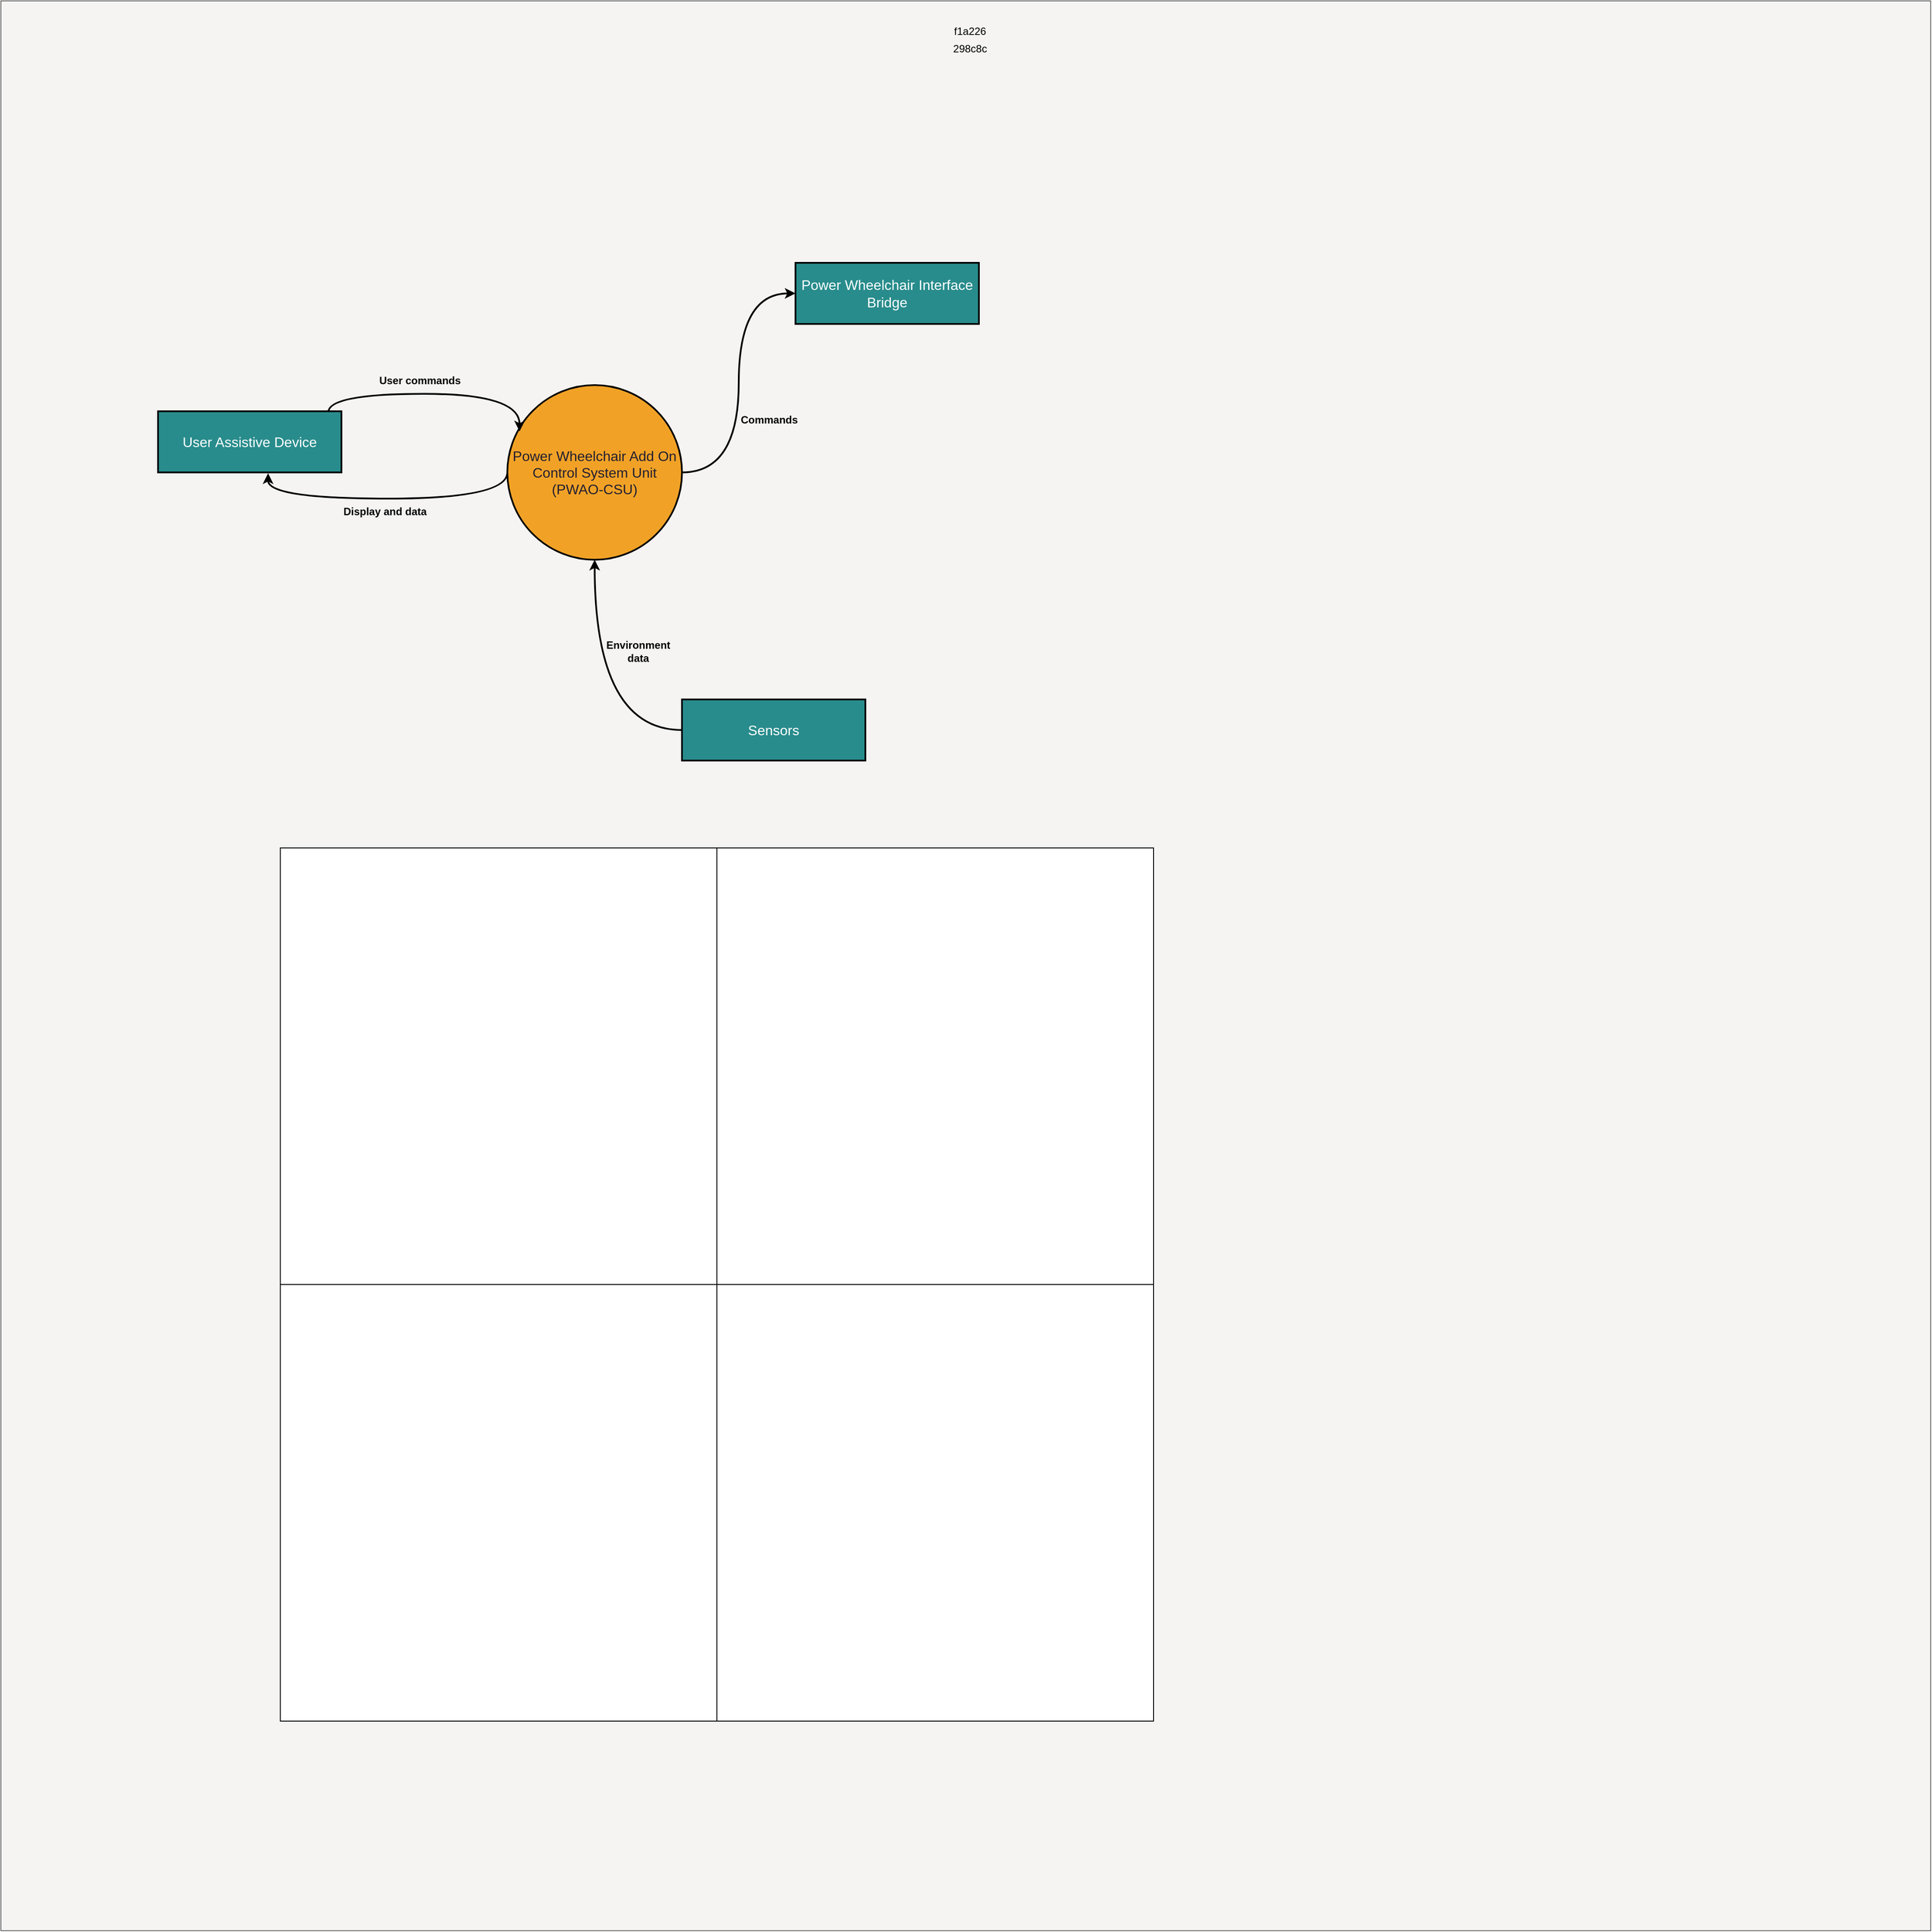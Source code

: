 <mxfile version="23.1.5" type="github">
  <diagram name="Page-1" id="ImSF_Tm52LE-eaf7d4YP">
    <mxGraphModel dx="2899" dy="926" grid="1" gridSize="10" guides="1" tooltips="1" connect="1" arrows="1" fold="1" page="1" pageScale="1" pageWidth="850" pageHeight="1100" math="0" shadow="0">
      <root>
        <mxCell id="0" />
        <mxCell id="1" parent="0" />
        <mxCell id="tSgeBU9OXBz5vfGmYwda-1" value="" style="whiteSpace=wrap;html=1;aspect=fixed;fillColor=#F5F4F3;strokeColor=#666666;fontColor=#333333;" vertex="1" parent="1">
          <mxGeometry x="-400" y="80" width="2210" height="2210" as="geometry" />
        </mxCell>
        <mxCell id="tSgeBU9OXBz5vfGmYwda-2" style="edgeStyle=orthogonalEdgeStyle;rounded=0;orthogonalLoop=1;jettySize=auto;html=1;entryX=0;entryY=0.5;entryDx=0;entryDy=0;curved=1;strokeWidth=2;" edge="1" parent="1" source="tSgeBU9OXBz5vfGmYwda-3" target="tSgeBU9OXBz5vfGmYwda-10">
          <mxGeometry relative="1" as="geometry" />
        </mxCell>
        <mxCell id="tSgeBU9OXBz5vfGmYwda-3" value="&lt;font color=&quot;#241f31&quot; style=&quot;font-size: 16px;&quot;&gt;Power Wheelchair Add On&lt;br&gt;Control System Unit (PWAO-CSU)&lt;/font&gt;" style="ellipse;whiteSpace=wrap;html=1;aspect=fixed;fillColor=#f1a226;strokeColor=#000000;strokeWidth=2;" vertex="1" parent="1">
          <mxGeometry x="180" y="520" width="200" height="200" as="geometry" />
        </mxCell>
        <mxCell id="tSgeBU9OXBz5vfGmYwda-4" value="f1a226" style="text;html=1;align=center;verticalAlign=middle;whiteSpace=wrap;rounded=0;" vertex="1" parent="1">
          <mxGeometry x="680" y="100" width="60" height="30" as="geometry" />
        </mxCell>
        <mxCell id="tSgeBU9OXBz5vfGmYwda-5" value="298c8c" style="text;html=1;align=center;verticalAlign=middle;whiteSpace=wrap;rounded=0;" vertex="1" parent="1">
          <mxGeometry x="680" y="120" width="60" height="30" as="geometry" />
        </mxCell>
        <mxCell id="tSgeBU9OXBz5vfGmYwda-6" style="edgeStyle=orthogonalEdgeStyle;rounded=0;orthogonalLoop=1;jettySize=auto;html=1;curved=1;exitX=0.929;exitY=0.014;exitDx=0;exitDy=0;exitPerimeter=0;entryX=0.07;entryY=0.265;entryDx=0;entryDy=0;entryPerimeter=0;strokeWidth=2;" edge="1" parent="1" source="tSgeBU9OXBz5vfGmYwda-7" target="tSgeBU9OXBz5vfGmYwda-3">
          <mxGeometry relative="1" as="geometry">
            <Array as="points">
              <mxPoint x="-25" y="530" />
              <mxPoint x="194" y="530" />
            </Array>
          </mxGeometry>
        </mxCell>
        <mxCell id="tSgeBU9OXBz5vfGmYwda-7" value="&lt;font style=&quot;font-size: 16px;&quot; color=&quot;#ffffff&quot;&gt;User Assistive Device&lt;br&gt;&lt;/font&gt;" style="rounded=0;whiteSpace=wrap;html=1;fillColor=#298c8c;strokeWidth=2;" vertex="1" parent="1">
          <mxGeometry x="-220" y="550" width="210" height="70" as="geometry" />
        </mxCell>
        <mxCell id="tSgeBU9OXBz5vfGmYwda-8" style="edgeStyle=orthogonalEdgeStyle;rounded=0;orthogonalLoop=1;jettySize=auto;html=1;curved=1;strokeWidth=2;" edge="1" parent="1" source="tSgeBU9OXBz5vfGmYwda-9" target="tSgeBU9OXBz5vfGmYwda-3">
          <mxGeometry relative="1" as="geometry">
            <Array as="points">
              <mxPoint x="280" y="915" />
            </Array>
          </mxGeometry>
        </mxCell>
        <mxCell id="tSgeBU9OXBz5vfGmYwda-9" value="&lt;font style=&quot;font-size: 16px;&quot; color=&quot;#ffffff&quot;&gt;Sensors&lt;/font&gt;" style="rounded=0;whiteSpace=wrap;html=1;fillColor=#298c8c;strokeWidth=2;" vertex="1" parent="1">
          <mxGeometry x="380" y="880" width="210" height="70" as="geometry" />
        </mxCell>
        <mxCell id="tSgeBU9OXBz5vfGmYwda-10" value="&lt;font style=&quot;font-size: 16px;&quot; color=&quot;#ffffff&quot;&gt;Power Wheelchair Interface Bridge&lt;br&gt;&lt;/font&gt;" style="rounded=0;whiteSpace=wrap;html=1;fillColor=#298c8c;strokeWidth=2;" vertex="1" parent="1">
          <mxGeometry x="510" y="380" width="210" height="70" as="geometry" />
        </mxCell>
        <mxCell id="tSgeBU9OXBz5vfGmYwda-11" style="edgeStyle=orthogonalEdgeStyle;rounded=0;orthogonalLoop=1;jettySize=auto;html=1;exitX=0;exitY=0.5;exitDx=0;exitDy=0;entryX=0.6;entryY=1.014;entryDx=0;entryDy=0;entryPerimeter=0;curved=1;strokeWidth=2;" edge="1" parent="1" source="tSgeBU9OXBz5vfGmYwda-3" target="tSgeBU9OXBz5vfGmYwda-7">
          <mxGeometry relative="1" as="geometry">
            <Array as="points">
              <mxPoint x="180" y="650" />
              <mxPoint x="-94" y="650" />
            </Array>
          </mxGeometry>
        </mxCell>
        <mxCell id="tSgeBU9OXBz5vfGmYwda-12" value="&lt;b&gt;User commands&lt;br&gt;&lt;/b&gt;" style="text;html=1;align=center;verticalAlign=middle;whiteSpace=wrap;rounded=0;" vertex="1" parent="1">
          <mxGeometry x="30" y="500" width="100" height="30" as="geometry" />
        </mxCell>
        <mxCell id="tSgeBU9OXBz5vfGmYwda-13" value="&lt;b&gt;Display and data&lt;br&gt;&lt;/b&gt;" style="text;html=1;align=center;verticalAlign=middle;whiteSpace=wrap;rounded=0;" vertex="1" parent="1">
          <mxGeometry x="-10" y="650" width="100" height="30" as="geometry" />
        </mxCell>
        <mxCell id="tSgeBU9OXBz5vfGmYwda-14" value="&lt;b&gt;Environment data&lt;br&gt;&lt;/b&gt;" style="text;html=1;align=center;verticalAlign=middle;whiteSpace=wrap;rounded=0;" vertex="1" parent="1">
          <mxGeometry x="280" y="810" width="100" height="30" as="geometry" />
        </mxCell>
        <mxCell id="tSgeBU9OXBz5vfGmYwda-15" value="&lt;b&gt;Commands&lt;/b&gt;" style="text;html=1;align=center;verticalAlign=middle;whiteSpace=wrap;rounded=0;" vertex="1" parent="1">
          <mxGeometry x="430" y="545" width="100" height="30" as="geometry" />
        </mxCell>
        <mxCell id="tSgeBU9OXBz5vfGmYwda-16" value="" style="whiteSpace=wrap;html=1;aspect=fixed;" vertex="1" parent="1">
          <mxGeometry x="-80" y="1050" width="500" height="500" as="geometry" />
        </mxCell>
        <mxCell id="tSgeBU9OXBz5vfGmYwda-17" value="" style="whiteSpace=wrap;html=1;aspect=fixed;" vertex="1" parent="1">
          <mxGeometry x="420" y="1050" width="500" height="500" as="geometry" />
        </mxCell>
        <mxCell id="tSgeBU9OXBz5vfGmYwda-18" value="" style="whiteSpace=wrap;html=1;aspect=fixed;" vertex="1" parent="1">
          <mxGeometry x="-80" y="1550" width="500" height="500" as="geometry" />
        </mxCell>
        <mxCell id="tSgeBU9OXBz5vfGmYwda-19" value="" style="whiteSpace=wrap;html=1;aspect=fixed;" vertex="1" parent="1">
          <mxGeometry x="420" y="1550" width="500" height="500" as="geometry" />
        </mxCell>
      </root>
    </mxGraphModel>
  </diagram>
</mxfile>
